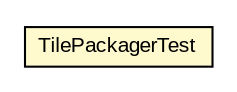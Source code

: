 #!/usr/local/bin/dot
#
# Class diagram 
# Generated by UMLGraph version R5_6-24-gf6e263 (http://www.umlgraph.org/)
#

digraph G {
	edge [fontname="arial",fontsize=10,labelfontname="arial",labelfontsize=10];
	node [fontname="arial",fontsize=10,shape=plaintext];
	nodesep=0.25;
	ranksep=0.5;
	// org.osmdroid.mtp.TilePackagerTest
	c309365 [label=<<table title="org.osmdroid.mtp.TilePackagerTest" border="0" cellborder="1" cellspacing="0" cellpadding="2" port="p" bgcolor="lemonChiffon" href="./TilePackagerTest.html">
		<tr><td><table border="0" cellspacing="0" cellpadding="1">
<tr><td align="center" balign="center"> TilePackagerTest </td></tr>
		</table></td></tr>
		</table>>, URL="./TilePackagerTest.html", fontname="arial", fontcolor="black", fontsize=10.0];
}

